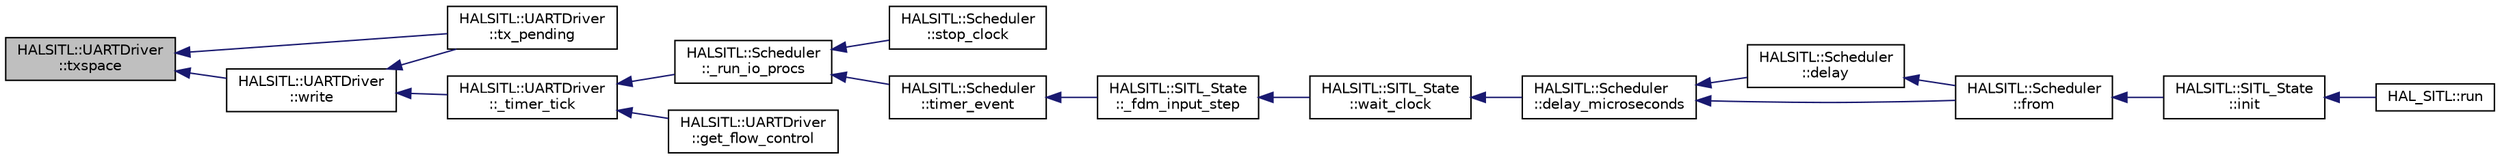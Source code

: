 digraph "HALSITL::UARTDriver::txspace"
{
 // INTERACTIVE_SVG=YES
  edge [fontname="Helvetica",fontsize="10",labelfontname="Helvetica",labelfontsize="10"];
  node [fontname="Helvetica",fontsize="10",shape=record];
  rankdir="LR";
  Node1 [label="HALSITL::UARTDriver\l::txspace",height=0.2,width=0.4,color="black", fillcolor="grey75", style="filled", fontcolor="black"];
  Node1 -> Node2 [dir="back",color="midnightblue",fontsize="10",style="solid",fontname="Helvetica"];
  Node2 [label="HALSITL::UARTDriver\l::tx_pending",height=0.2,width=0.4,color="black", fillcolor="white", style="filled",URL="$classHALSITL_1_1UARTDriver.html#a4ea20f751d9de255f5c8f82c0140448c"];
  Node1 -> Node3 [dir="back",color="midnightblue",fontsize="10",style="solid",fontname="Helvetica"];
  Node3 [label="HALSITL::UARTDriver\l::write",height=0.2,width=0.4,color="black", fillcolor="white", style="filled",URL="$classHALSITL_1_1UARTDriver.html#add3c72133b45ed4006a9bdaaf5fde677"];
  Node3 -> Node4 [dir="back",color="midnightblue",fontsize="10",style="solid",fontname="Helvetica"];
  Node4 [label="HALSITL::UARTDriver\l::_timer_tick",height=0.2,width=0.4,color="black", fillcolor="white", style="filled",URL="$classHALSITL_1_1UARTDriver.html#a0518ce1498288dc92caf6bec9ed99b1b"];
  Node4 -> Node5 [dir="back",color="midnightblue",fontsize="10",style="solid",fontname="Helvetica"];
  Node5 [label="HALSITL::Scheduler\l::_run_io_procs",height=0.2,width=0.4,color="black", fillcolor="white", style="filled",URL="$classHALSITL_1_1Scheduler.html#afc9da910e3db3f6c6795b34feb214327"];
  Node5 -> Node6 [dir="back",color="midnightblue",fontsize="10",style="solid",fontname="Helvetica"];
  Node6 [label="HALSITL::Scheduler\l::stop_clock",height=0.2,width=0.4,color="black", fillcolor="white", style="filled",URL="$classHALSITL_1_1Scheduler.html#a392aebafcdfe9a812e4db4b7a9dcce9c"];
  Node5 -> Node7 [dir="back",color="midnightblue",fontsize="10",style="solid",fontname="Helvetica"];
  Node7 [label="HALSITL::Scheduler\l::timer_event",height=0.2,width=0.4,color="black", fillcolor="white", style="filled",URL="$classHALSITL_1_1Scheduler.html#a4004b69b3948fb53b77d59d3989dfd1d"];
  Node7 -> Node8 [dir="back",color="midnightblue",fontsize="10",style="solid",fontname="Helvetica"];
  Node8 [label="HALSITL::SITL_State\l::_fdm_input_step",height=0.2,width=0.4,color="black", fillcolor="white", style="filled",URL="$classHALSITL_1_1SITL__State.html#ae31c93a26ca780bb508dded2498e2e93"];
  Node8 -> Node9 [dir="back",color="midnightblue",fontsize="10",style="solid",fontname="Helvetica"];
  Node9 [label="HALSITL::SITL_State\l::wait_clock",height=0.2,width=0.4,color="black", fillcolor="white", style="filled",URL="$classHALSITL_1_1SITL__State.html#a3eeaf330efded46259bbf64fc53e6b9f"];
  Node9 -> Node10 [dir="back",color="midnightblue",fontsize="10",style="solid",fontname="Helvetica"];
  Node10 [label="HALSITL::Scheduler\l::delay_microseconds",height=0.2,width=0.4,color="black", fillcolor="white", style="filled",URL="$classHALSITL_1_1Scheduler.html#a4cffd5bcba0175bf49c7aa75ff3bf09a"];
  Node10 -> Node11 [dir="back",color="midnightblue",fontsize="10",style="solid",fontname="Helvetica"];
  Node11 [label="HALSITL::Scheduler\l::delay",height=0.2,width=0.4,color="black", fillcolor="white", style="filled",URL="$classHALSITL_1_1Scheduler.html#a14f3239ecbb9889823b20dc9de655c2f"];
  Node11 -> Node12 [dir="back",color="midnightblue",fontsize="10",style="solid",fontname="Helvetica"];
  Node12 [label="HALSITL::Scheduler\l::from",height=0.2,width=0.4,color="black", fillcolor="white", style="filled",URL="$classHALSITL_1_1Scheduler.html#a2c3ea70328333081349821921242cb39"];
  Node12 -> Node13 [dir="back",color="midnightblue",fontsize="10",style="solid",fontname="Helvetica"];
  Node13 [label="HALSITL::SITL_State\l::init",height=0.2,width=0.4,color="black", fillcolor="white", style="filled",URL="$classHALSITL_1_1SITL__State.html#a7059cb4e279007aae9b06757a68c15af"];
  Node13 -> Node14 [dir="back",color="midnightblue",fontsize="10",style="solid",fontname="Helvetica"];
  Node14 [label="HAL_SITL::run",height=0.2,width=0.4,color="black", fillcolor="white", style="filled",URL="$classHAL__SITL.html#add0e35ac5a212a6b187c55186c8f026a"];
  Node10 -> Node12 [dir="back",color="midnightblue",fontsize="10",style="solid",fontname="Helvetica"];
  Node4 -> Node15 [dir="back",color="midnightblue",fontsize="10",style="solid",fontname="Helvetica"];
  Node15 [label="HALSITL::UARTDriver\l::get_flow_control",height=0.2,width=0.4,color="black", fillcolor="white", style="filled",URL="$classHALSITL_1_1UARTDriver.html#a785cfe11e1239af7847cd594bd408a9e"];
  Node3 -> Node2 [dir="back",color="midnightblue",fontsize="10",style="solid",fontname="Helvetica"];
}
